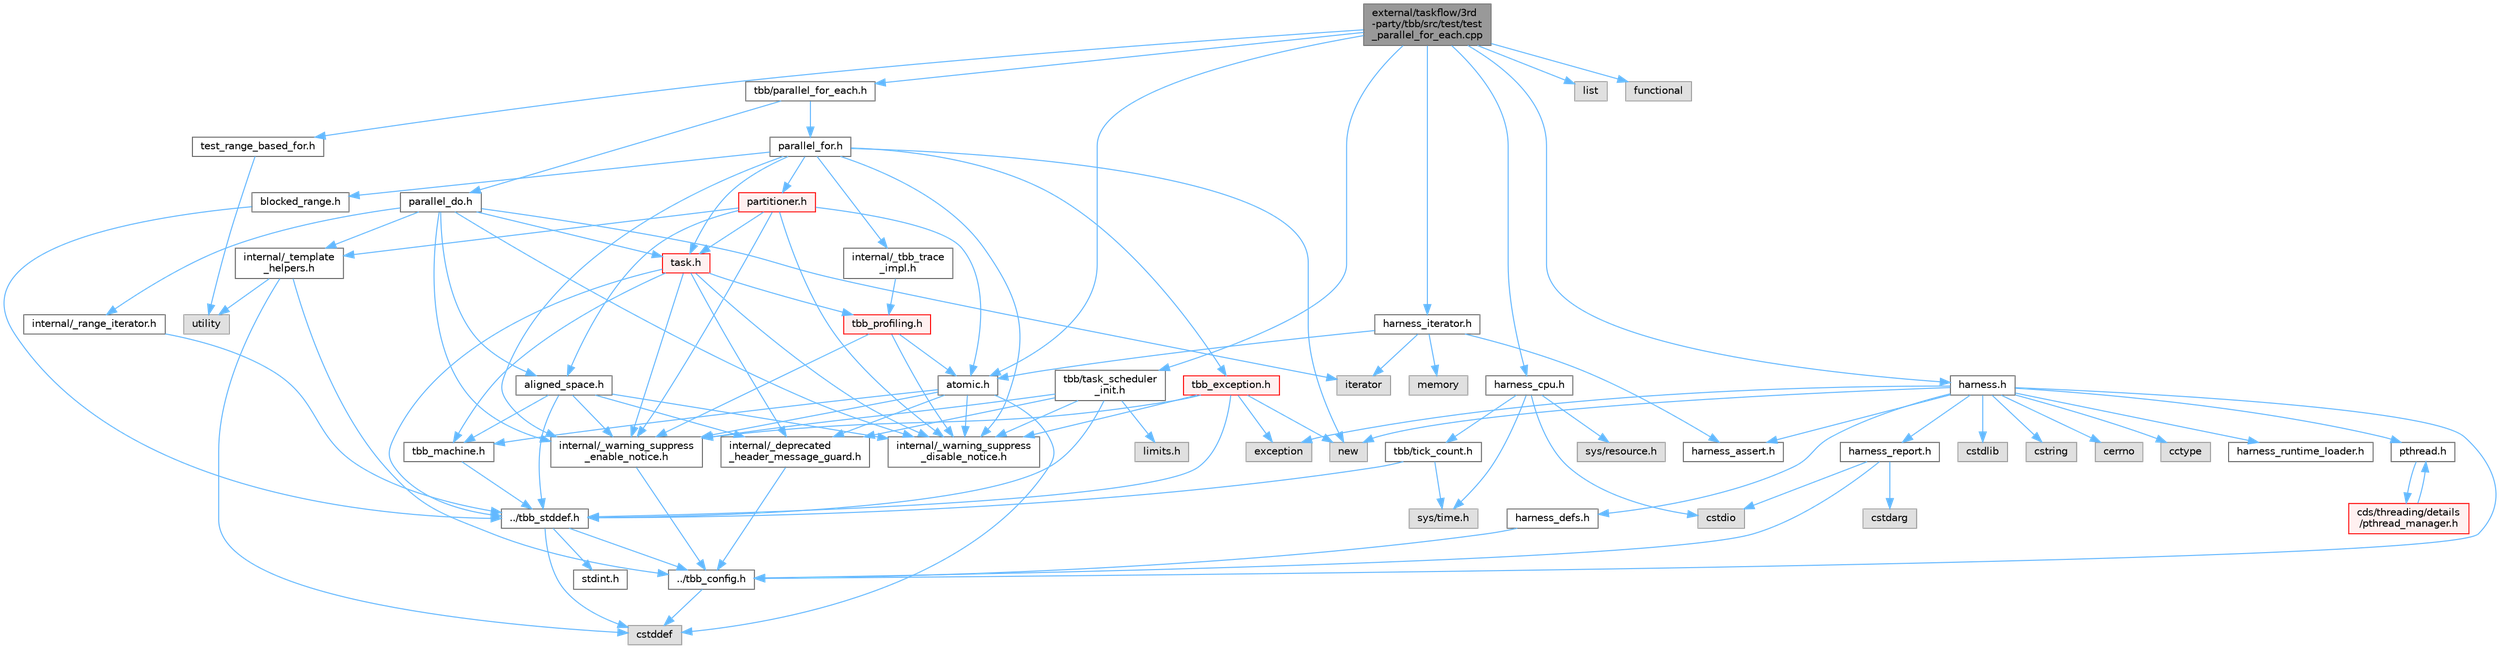 digraph "external/taskflow/3rd-party/tbb/src/test/test_parallel_for_each.cpp"
{
 // LATEX_PDF_SIZE
  bgcolor="transparent";
  edge [fontname=Helvetica,fontsize=10,labelfontname=Helvetica,labelfontsize=10];
  node [fontname=Helvetica,fontsize=10,shape=box,height=0.2,width=0.4];
  Node1 [id="Node000001",label="external/taskflow/3rd\l-party/tbb/src/test/test\l_parallel_for_each.cpp",height=0.2,width=0.4,color="gray40", fillcolor="grey60", style="filled", fontcolor="black",tooltip=" "];
  Node1 -> Node2 [id="edge104_Node000001_Node000002",color="steelblue1",style="solid",tooltip=" "];
  Node2 [id="Node000002",label="tbb/parallel_for_each.h",height=0.2,width=0.4,color="grey40", fillcolor="white", style="filled",URL="$parallel__for__each_8h.html",tooltip=" "];
  Node2 -> Node3 [id="edge105_Node000002_Node000003",color="steelblue1",style="solid",tooltip=" "];
  Node3 [id="Node000003",label="parallel_do.h",height=0.2,width=0.4,color="grey40", fillcolor="white", style="filled",URL="$parallel__do_8h.html",tooltip=" "];
  Node3 -> Node4 [id="edge106_Node000003_Node000004",color="steelblue1",style="solid",tooltip=" "];
  Node4 [id="Node000004",label="internal/_warning_suppress\l_enable_notice.h",height=0.2,width=0.4,color="grey40", fillcolor="white", style="filled",URL="$__warning__suppress__enable__notice_8h.html",tooltip=" "];
  Node4 -> Node5 [id="edge107_Node000004_Node000005",color="steelblue1",style="solid",tooltip=" "];
  Node5 [id="Node000005",label="../tbb_config.h",height=0.2,width=0.4,color="grey40", fillcolor="white", style="filled",URL="$tbb__config_8h.html",tooltip=" "];
  Node5 -> Node6 [id="edge108_Node000005_Node000006",color="steelblue1",style="solid",tooltip=" "];
  Node6 [id="Node000006",label="cstddef",height=0.2,width=0.4,color="grey60", fillcolor="#E0E0E0", style="filled",tooltip=" "];
  Node3 -> Node7 [id="edge109_Node000003_Node000007",color="steelblue1",style="solid",tooltip=" "];
  Node7 [id="Node000007",label="internal/_range_iterator.h",height=0.2,width=0.4,color="grey40", fillcolor="white", style="filled",URL="$__range__iterator_8h.html",tooltip=" "];
  Node7 -> Node8 [id="edge110_Node000007_Node000008",color="steelblue1",style="solid",tooltip=" "];
  Node8 [id="Node000008",label="../tbb_stddef.h",height=0.2,width=0.4,color="grey40", fillcolor="white", style="filled",URL="$tbb__stddef_8h.html",tooltip=" "];
  Node8 -> Node5 [id="edge111_Node000008_Node000005",color="steelblue1",style="solid",tooltip=" "];
  Node8 -> Node6 [id="edge112_Node000008_Node000006",color="steelblue1",style="solid",tooltip=" "];
  Node8 -> Node9 [id="edge113_Node000008_Node000009",color="steelblue1",style="solid",tooltip=" "];
  Node9 [id="Node000009",label="stdint.h",height=0.2,width=0.4,color="grey40", fillcolor="white", style="filled",URL="$stdint_8h.html",tooltip=" "];
  Node3 -> Node10 [id="edge114_Node000003_Node000010",color="steelblue1",style="solid",tooltip=" "];
  Node10 [id="Node000010",label="internal/_template\l_helpers.h",height=0.2,width=0.4,color="grey40", fillcolor="white", style="filled",URL="$__template__helpers_8h.html",tooltip=" "];
  Node10 -> Node11 [id="edge115_Node000010_Node000011",color="steelblue1",style="solid",tooltip=" "];
  Node11 [id="Node000011",label="utility",height=0.2,width=0.4,color="grey60", fillcolor="#E0E0E0", style="filled",tooltip=" "];
  Node10 -> Node6 [id="edge116_Node000010_Node000006",color="steelblue1",style="solid",tooltip=" "];
  Node10 -> Node5 [id="edge117_Node000010_Node000005",color="steelblue1",style="solid",tooltip=" "];
  Node3 -> Node12 [id="edge118_Node000003_Node000012",color="steelblue1",style="solid",tooltip=" "];
  Node12 [id="Node000012",label="task.h",height=0.2,width=0.4,color="red", fillcolor="#FFF0F0", style="filled",URL="$task_8h.html",tooltip=" "];
  Node12 -> Node13 [id="edge119_Node000012_Node000013",color="steelblue1",style="solid",tooltip=" "];
  Node13 [id="Node000013",label="internal/_deprecated\l_header_message_guard.h",height=0.2,width=0.4,color="grey40", fillcolor="white", style="filled",URL="$__deprecated__header__message__guard_8h.html",tooltip=" "];
  Node13 -> Node5 [id="edge120_Node000013_Node000005",color="steelblue1",style="solid",tooltip=" "];
  Node12 -> Node4 [id="edge121_Node000012_Node000004",color="steelblue1",style="solid",tooltip=" "];
  Node12 -> Node8 [id="edge122_Node000012_Node000008",color="steelblue1",style="solid",tooltip=" "];
  Node12 -> Node14 [id="edge123_Node000012_Node000014",color="steelblue1",style="solid",tooltip=" "];
  Node14 [id="Node000014",label="tbb_machine.h",height=0.2,width=0.4,color="grey40", fillcolor="white", style="filled",URL="$tbb__machine_8h.html",tooltip=" "];
  Node14 -> Node8 [id="edge124_Node000014_Node000008",color="steelblue1",style="solid",tooltip=" "];
  Node12 -> Node15 [id="edge125_Node000012_Node000015",color="steelblue1",style="solid",tooltip=" "];
  Node15 [id="Node000015",label="tbb_profiling.h",height=0.2,width=0.4,color="red", fillcolor="#FFF0F0", style="filled",URL="$tbb__profiling_8h.html",tooltip=" "];
  Node15 -> Node4 [id="edge126_Node000015_Node000004",color="steelblue1",style="solid",tooltip=" "];
  Node15 -> Node17 [id="edge127_Node000015_Node000017",color="steelblue1",style="solid",tooltip=" "];
  Node17 [id="Node000017",label="atomic.h",height=0.2,width=0.4,color="grey40", fillcolor="white", style="filled",URL="$external_2taskflow_23rd-party_2tbb_2include_2tbb_2atomic_8h.html",tooltip=" "];
  Node17 -> Node13 [id="edge128_Node000017_Node000013",color="steelblue1",style="solid",tooltip=" "];
  Node17 -> Node4 [id="edge129_Node000017_Node000004",color="steelblue1",style="solid",tooltip=" "];
  Node17 -> Node6 [id="edge130_Node000017_Node000006",color="steelblue1",style="solid",tooltip=" "];
  Node17 -> Node14 [id="edge131_Node000017_Node000014",color="steelblue1",style="solid",tooltip=" "];
  Node17 -> Node18 [id="edge132_Node000017_Node000018",color="steelblue1",style="solid",tooltip=" "];
  Node18 [id="Node000018",label="internal/_warning_suppress\l_disable_notice.h",height=0.2,width=0.4,color="grey40", fillcolor="white", style="filled",URL="$__warning__suppress__disable__notice_8h.html",tooltip=" "];
  Node15 -> Node18 [id="edge133_Node000015_Node000018",color="steelblue1",style="solid",tooltip=" "];
  Node12 -> Node18 [id="edge134_Node000012_Node000018",color="steelblue1",style="solid",tooltip=" "];
  Node3 -> Node20 [id="edge135_Node000003_Node000020",color="steelblue1",style="solid",tooltip=" "];
  Node20 [id="Node000020",label="aligned_space.h",height=0.2,width=0.4,color="grey40", fillcolor="white", style="filled",URL="$aligned__space_8h.html",tooltip=" "];
  Node20 -> Node13 [id="edge136_Node000020_Node000013",color="steelblue1",style="solid",tooltip=" "];
  Node20 -> Node4 [id="edge137_Node000020_Node000004",color="steelblue1",style="solid",tooltip=" "];
  Node20 -> Node8 [id="edge138_Node000020_Node000008",color="steelblue1",style="solid",tooltip=" "];
  Node20 -> Node14 [id="edge139_Node000020_Node000014",color="steelblue1",style="solid",tooltip=" "];
  Node20 -> Node18 [id="edge140_Node000020_Node000018",color="steelblue1",style="solid",tooltip=" "];
  Node3 -> Node21 [id="edge141_Node000003_Node000021",color="steelblue1",style="solid",tooltip=" "];
  Node21 [id="Node000021",label="iterator",height=0.2,width=0.4,color="grey60", fillcolor="#E0E0E0", style="filled",tooltip=" "];
  Node3 -> Node18 [id="edge142_Node000003_Node000018",color="steelblue1",style="solid",tooltip=" "];
  Node2 -> Node22 [id="edge143_Node000002_Node000022",color="steelblue1",style="solid",tooltip=" "];
  Node22 [id="Node000022",label="parallel_for.h",height=0.2,width=0.4,color="grey40", fillcolor="white", style="filled",URL="$tbb_2parallel__for_8h.html",tooltip=" "];
  Node22 -> Node4 [id="edge144_Node000022_Node000004",color="steelblue1",style="solid",tooltip=" "];
  Node22 -> Node23 [id="edge145_Node000022_Node000023",color="steelblue1",style="solid",tooltip=" "];
  Node23 [id="Node000023",label="new",height=0.2,width=0.4,color="grey60", fillcolor="#E0E0E0", style="filled",tooltip=" "];
  Node22 -> Node12 [id="edge146_Node000022_Node000012",color="steelblue1",style="solid",tooltip=" "];
  Node22 -> Node24 [id="edge147_Node000022_Node000024",color="steelblue1",style="solid",tooltip=" "];
  Node24 [id="Node000024",label="partitioner.h",height=0.2,width=0.4,color="red", fillcolor="#FFF0F0", style="filled",URL="$partitioner_8h.html",tooltip=" "];
  Node24 -> Node4 [id="edge148_Node000024_Node000004",color="steelblue1",style="solid",tooltip=" "];
  Node24 -> Node12 [id="edge149_Node000024_Node000012",color="steelblue1",style="solid",tooltip=" "];
  Node24 -> Node20 [id="edge150_Node000024_Node000020",color="steelblue1",style="solid",tooltip=" "];
  Node24 -> Node17 [id="edge151_Node000024_Node000017",color="steelblue1",style="solid",tooltip=" "];
  Node24 -> Node10 [id="edge152_Node000024_Node000010",color="steelblue1",style="solid",tooltip=" "];
  Node24 -> Node18 [id="edge153_Node000024_Node000018",color="steelblue1",style="solid",tooltip=" "];
  Node22 -> Node32 [id="edge154_Node000022_Node000032",color="steelblue1",style="solid",tooltip=" "];
  Node32 [id="Node000032",label="blocked_range.h",height=0.2,width=0.4,color="grey40", fillcolor="white", style="filled",URL="$blocked__range_8h.html",tooltip=" "];
  Node32 -> Node8 [id="edge155_Node000032_Node000008",color="steelblue1",style="solid",tooltip=" "];
  Node22 -> Node26 [id="edge156_Node000022_Node000026",color="steelblue1",style="solid",tooltip=" "];
  Node26 [id="Node000026",label="tbb_exception.h",height=0.2,width=0.4,color="red", fillcolor="#FFF0F0", style="filled",URL="$tbb__exception_8h.html",tooltip=" "];
  Node26 -> Node4 [id="edge157_Node000026_Node000004",color="steelblue1",style="solid",tooltip=" "];
  Node26 -> Node8 [id="edge158_Node000026_Node000008",color="steelblue1",style="solid",tooltip=" "];
  Node26 -> Node27 [id="edge159_Node000026_Node000027",color="steelblue1",style="solid",tooltip=" "];
  Node27 [id="Node000027",label="exception",height=0.2,width=0.4,color="grey60", fillcolor="#E0E0E0", style="filled",tooltip=" "];
  Node26 -> Node23 [id="edge160_Node000026_Node000023",color="steelblue1",style="solid",tooltip=" "];
  Node26 -> Node18 [id="edge161_Node000026_Node000018",color="steelblue1",style="solid",tooltip=" "];
  Node22 -> Node33 [id="edge162_Node000022_Node000033",color="steelblue1",style="solid",tooltip=" "];
  Node33 [id="Node000033",label="internal/_tbb_trace\l_impl.h",height=0.2,width=0.4,color="grey40", fillcolor="white", style="filled",URL="$__tbb__trace__impl_8h.html",tooltip=" "];
  Node33 -> Node15 [id="edge163_Node000033_Node000015",color="steelblue1",style="solid",tooltip=" "];
  Node22 -> Node18 [id="edge164_Node000022_Node000018",color="steelblue1",style="solid",tooltip=" "];
  Node1 -> Node34 [id="edge165_Node000001_Node000034",color="steelblue1",style="solid",tooltip=" "];
  Node34 [id="Node000034",label="tbb/task_scheduler\l_init.h",height=0.2,width=0.4,color="grey40", fillcolor="white", style="filled",URL="$task__scheduler__init_8h.html",tooltip=" "];
  Node34 -> Node13 [id="edge166_Node000034_Node000013",color="steelblue1",style="solid",tooltip=" "];
  Node34 -> Node4 [id="edge167_Node000034_Node000004",color="steelblue1",style="solid",tooltip=" "];
  Node34 -> Node8 [id="edge168_Node000034_Node000008",color="steelblue1",style="solid",tooltip=" "];
  Node34 -> Node35 [id="edge169_Node000034_Node000035",color="steelblue1",style="solid",tooltip=" "];
  Node35 [id="Node000035",label="limits.h",height=0.2,width=0.4,color="grey60", fillcolor="#E0E0E0", style="filled",tooltip=" "];
  Node34 -> Node18 [id="edge170_Node000034_Node000018",color="steelblue1",style="solid",tooltip=" "];
  Node1 -> Node17 [id="edge171_Node000001_Node000017",color="steelblue1",style="solid",tooltip=" "];
  Node1 -> Node36 [id="edge172_Node000001_Node000036",color="steelblue1",style="solid",tooltip=" "];
  Node36 [id="Node000036",label="harness.h",height=0.2,width=0.4,color="grey40", fillcolor="white", style="filled",URL="$harness_8h.html",tooltip=" "];
  Node36 -> Node5 [id="edge173_Node000036_Node000005",color="steelblue1",style="solid",tooltip=" "];
  Node36 -> Node37 [id="edge174_Node000036_Node000037",color="steelblue1",style="solid",tooltip=" "];
  Node37 [id="Node000037",label="harness_defs.h",height=0.2,width=0.4,color="grey40", fillcolor="white", style="filled",URL="$harness__defs_8h.html",tooltip=" "];
  Node37 -> Node5 [id="edge175_Node000037_Node000005",color="steelblue1",style="solid",tooltip=" "];
  Node36 -> Node38 [id="edge176_Node000036_Node000038",color="steelblue1",style="solid",tooltip=" "];
  Node38 [id="Node000038",label="cstdlib",height=0.2,width=0.4,color="grey60", fillcolor="#E0E0E0", style="filled",tooltip=" "];
  Node36 -> Node30 [id="edge177_Node000036_Node000030",color="steelblue1",style="solid",tooltip=" "];
  Node30 [id="Node000030",label="cstring",height=0.2,width=0.4,color="grey60", fillcolor="#E0E0E0", style="filled",tooltip=" "];
  Node36 -> Node39 [id="edge178_Node000036_Node000039",color="steelblue1",style="solid",tooltip=" "];
  Node39 [id="Node000039",label="cerrno",height=0.2,width=0.4,color="grey60", fillcolor="#E0E0E0", style="filled",tooltip=" "];
  Node36 -> Node40 [id="edge179_Node000036_Node000040",color="steelblue1",style="solid",tooltip=" "];
  Node40 [id="Node000040",label="cctype",height=0.2,width=0.4,color="grey60", fillcolor="#E0E0E0", style="filled",tooltip=" "];
  Node36 -> Node23 [id="edge180_Node000036_Node000023",color="steelblue1",style="solid",tooltip=" "];
  Node36 -> Node41 [id="edge181_Node000036_Node000041",color="steelblue1",style="solid",tooltip=" "];
  Node41 [id="Node000041",label="pthread.h",height=0.2,width=0.4,color="grey40", fillcolor="white", style="filled",URL="$pthread_8h.html",tooltip=" "];
  Node41 -> Node42 [id="edge182_Node000041_Node000042",color="steelblue1",style="solid",tooltip=" "];
  Node42 [id="Node000042",label="cds/threading/details\l/pthread_manager.h",height=0.2,width=0.4,color="red", fillcolor="#FFF0F0", style="filled",URL="$pthread__manager_8h.html",tooltip=" "];
  Node42 -> Node41 [id="edge183_Node000042_Node000041",color="steelblue1",style="solid",tooltip=" "];
  Node36 -> Node84 [id="edge184_Node000036_Node000084",color="steelblue1",style="solid",tooltip=" "];
  Node84 [id="Node000084",label="harness_runtime_loader.h",height=0.2,width=0.4,color="grey40", fillcolor="white", style="filled",URL="$harness__runtime__loader_8h.html",tooltip=" "];
  Node36 -> Node85 [id="edge185_Node000036_Node000085",color="steelblue1",style="solid",tooltip=" "];
  Node85 [id="Node000085",label="harness_report.h",height=0.2,width=0.4,color="grey40", fillcolor="white", style="filled",URL="$harness__report_8h.html",tooltip=" "];
  Node85 -> Node86 [id="edge186_Node000085_Node000086",color="steelblue1",style="solid",tooltip=" "];
  Node86 [id="Node000086",label="cstdio",height=0.2,width=0.4,color="grey60", fillcolor="#E0E0E0", style="filled",tooltip=" "];
  Node85 -> Node87 [id="edge187_Node000085_Node000087",color="steelblue1",style="solid",tooltip=" "];
  Node87 [id="Node000087",label="cstdarg",height=0.2,width=0.4,color="grey60", fillcolor="#E0E0E0", style="filled",tooltip=" "];
  Node85 -> Node5 [id="edge188_Node000085_Node000005",color="steelblue1",style="solid",tooltip=" "];
  Node36 -> Node27 [id="edge189_Node000036_Node000027",color="steelblue1",style="solid",tooltip=" "];
  Node36 -> Node88 [id="edge190_Node000036_Node000088",color="steelblue1",style="solid",tooltip=" "];
  Node88 [id="Node000088",label="harness_assert.h",height=0.2,width=0.4,color="grey40", fillcolor="white", style="filled",URL="$harness__assert_8h.html",tooltip=" "];
  Node1 -> Node89 [id="edge191_Node000001_Node000089",color="steelblue1",style="solid",tooltip=" "];
  Node89 [id="Node000089",label="harness_iterator.h",height=0.2,width=0.4,color="grey40", fillcolor="white", style="filled",URL="$harness__iterator_8h.html",tooltip=" "];
  Node89 -> Node21 [id="edge192_Node000089_Node000021",color="steelblue1",style="solid",tooltip=" "];
  Node89 -> Node55 [id="edge193_Node000089_Node000055",color="steelblue1",style="solid",tooltip=" "];
  Node55 [id="Node000055",label="memory",height=0.2,width=0.4,color="grey60", fillcolor="#E0E0E0", style="filled",tooltip=" "];
  Node89 -> Node17 [id="edge194_Node000089_Node000017",color="steelblue1",style="solid",tooltip=" "];
  Node89 -> Node88 [id="edge195_Node000089_Node000088",color="steelblue1",style="solid",tooltip=" "];
  Node1 -> Node90 [id="edge196_Node000001_Node000090",color="steelblue1",style="solid",tooltip=" "];
  Node90 [id="Node000090",label="list",height=0.2,width=0.4,color="grey60", fillcolor="#E0E0E0", style="filled",tooltip=" "];
  Node1 -> Node91 [id="edge197_Node000001_Node000091",color="steelblue1",style="solid",tooltip=" "];
  Node91 [id="Node000091",label="harness_cpu.h",height=0.2,width=0.4,color="grey40", fillcolor="white", style="filled",URL="$harness__cpu_8h.html",tooltip=" "];
  Node91 -> Node92 [id="edge198_Node000091_Node000092",color="steelblue1",style="solid",tooltip=" "];
  Node92 [id="Node000092",label="sys/time.h",height=0.2,width=0.4,color="grey60", fillcolor="#E0E0E0", style="filled",tooltip=" "];
  Node91 -> Node93 [id="edge199_Node000091_Node000093",color="steelblue1",style="solid",tooltip=" "];
  Node93 [id="Node000093",label="sys/resource.h",height=0.2,width=0.4,color="grey60", fillcolor="#E0E0E0", style="filled",tooltip=" "];
  Node91 -> Node94 [id="edge200_Node000091_Node000094",color="steelblue1",style="solid",tooltip=" "];
  Node94 [id="Node000094",label="tbb/tick_count.h",height=0.2,width=0.4,color="grey40", fillcolor="white", style="filled",URL="$tick__count_8h.html",tooltip=" "];
  Node94 -> Node8 [id="edge201_Node000094_Node000008",color="steelblue1",style="solid",tooltip=" "];
  Node94 -> Node92 [id="edge202_Node000094_Node000092",color="steelblue1",style="solid",tooltip=" "];
  Node91 -> Node86 [id="edge203_Node000091_Node000086",color="steelblue1",style="solid",tooltip=" "];
  Node1 -> Node95 [id="edge204_Node000001_Node000095",color="steelblue1",style="solid",tooltip=" "];
  Node95 [id="Node000095",label="test_range_based_for.h",height=0.2,width=0.4,color="grey40", fillcolor="white", style="filled",URL="$test__range__based__for_8h.html",tooltip=" "];
  Node95 -> Node11 [id="edge205_Node000095_Node000011",color="steelblue1",style="solid",tooltip=" "];
  Node1 -> Node96 [id="edge206_Node000001_Node000096",color="steelblue1",style="solid",tooltip=" "];
  Node96 [id="Node000096",label="functional",height=0.2,width=0.4,color="grey60", fillcolor="#E0E0E0", style="filled",tooltip=" "];
}
